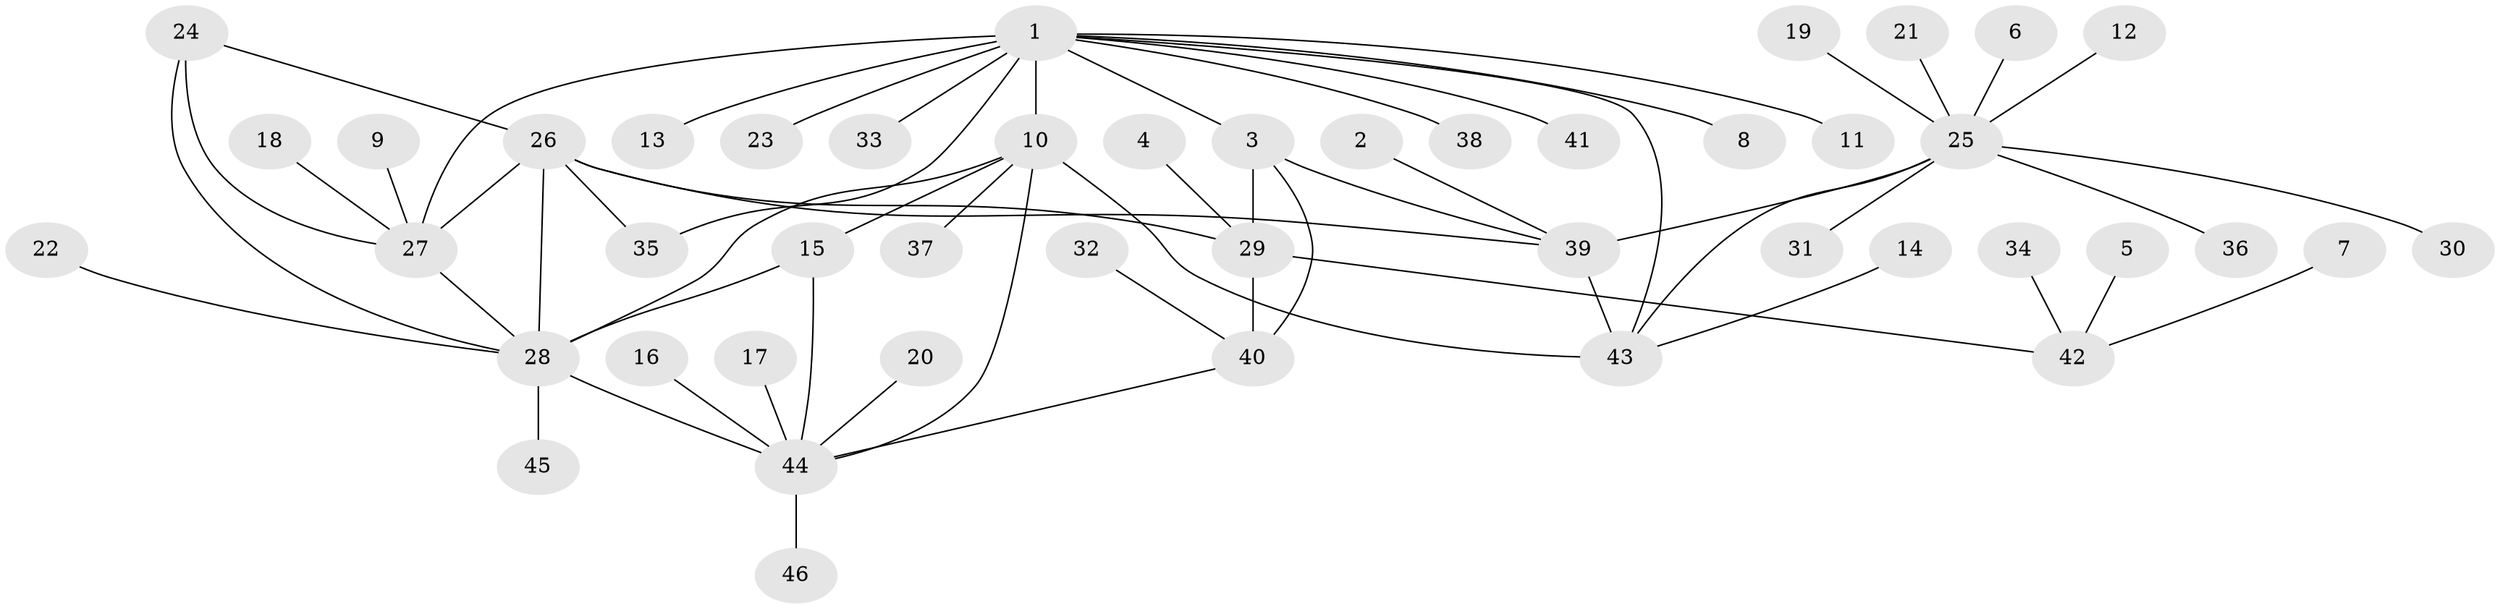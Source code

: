 // original degree distribution, {10: 0.011363636363636364, 8: 0.06818181818181818, 4: 0.056818181818181816, 7: 0.011363636363636364, 5: 0.045454545454545456, 11: 0.011363636363636364, 6: 0.045454545454545456, 1: 0.5681818181818182, 2: 0.1590909090909091, 3: 0.022727272727272728}
// Generated by graph-tools (version 1.1) at 2025/26/03/09/25 03:26:43]
// undirected, 46 vertices, 60 edges
graph export_dot {
graph [start="1"]
  node [color=gray90,style=filled];
  1;
  2;
  3;
  4;
  5;
  6;
  7;
  8;
  9;
  10;
  11;
  12;
  13;
  14;
  15;
  16;
  17;
  18;
  19;
  20;
  21;
  22;
  23;
  24;
  25;
  26;
  27;
  28;
  29;
  30;
  31;
  32;
  33;
  34;
  35;
  36;
  37;
  38;
  39;
  40;
  41;
  42;
  43;
  44;
  45;
  46;
  1 -- 3 [weight=1.0];
  1 -- 8 [weight=1.0];
  1 -- 10 [weight=2.0];
  1 -- 11 [weight=1.0];
  1 -- 13 [weight=1.0];
  1 -- 23 [weight=1.0];
  1 -- 27 [weight=1.0];
  1 -- 33 [weight=1.0];
  1 -- 35 [weight=2.0];
  1 -- 38 [weight=1.0];
  1 -- 41 [weight=1.0];
  1 -- 43 [weight=1.0];
  2 -- 39 [weight=1.0];
  3 -- 29 [weight=1.0];
  3 -- 39 [weight=1.0];
  3 -- 40 [weight=2.0];
  4 -- 29 [weight=1.0];
  5 -- 42 [weight=1.0];
  6 -- 25 [weight=1.0];
  7 -- 42 [weight=1.0];
  9 -- 27 [weight=1.0];
  10 -- 15 [weight=1.0];
  10 -- 28 [weight=1.0];
  10 -- 37 [weight=1.0];
  10 -- 43 [weight=1.0];
  10 -- 44 [weight=1.0];
  12 -- 25 [weight=1.0];
  14 -- 43 [weight=1.0];
  15 -- 28 [weight=1.0];
  15 -- 44 [weight=1.0];
  16 -- 44 [weight=1.0];
  17 -- 44 [weight=1.0];
  18 -- 27 [weight=1.0];
  19 -- 25 [weight=1.0];
  20 -- 44 [weight=1.0];
  21 -- 25 [weight=1.0];
  22 -- 28 [weight=1.0];
  24 -- 26 [weight=1.0];
  24 -- 27 [weight=1.0];
  24 -- 28 [weight=1.0];
  25 -- 30 [weight=1.0];
  25 -- 31 [weight=1.0];
  25 -- 36 [weight=1.0];
  25 -- 39 [weight=2.0];
  25 -- 43 [weight=1.0];
  26 -- 27 [weight=1.0];
  26 -- 28 [weight=1.0];
  26 -- 29 [weight=1.0];
  26 -- 35 [weight=1.0];
  26 -- 39 [weight=1.0];
  27 -- 28 [weight=1.0];
  28 -- 44 [weight=2.0];
  28 -- 45 [weight=1.0];
  29 -- 40 [weight=2.0];
  29 -- 42 [weight=1.0];
  32 -- 40 [weight=1.0];
  34 -- 42 [weight=1.0];
  39 -- 43 [weight=2.0];
  40 -- 44 [weight=1.0];
  44 -- 46 [weight=1.0];
}
